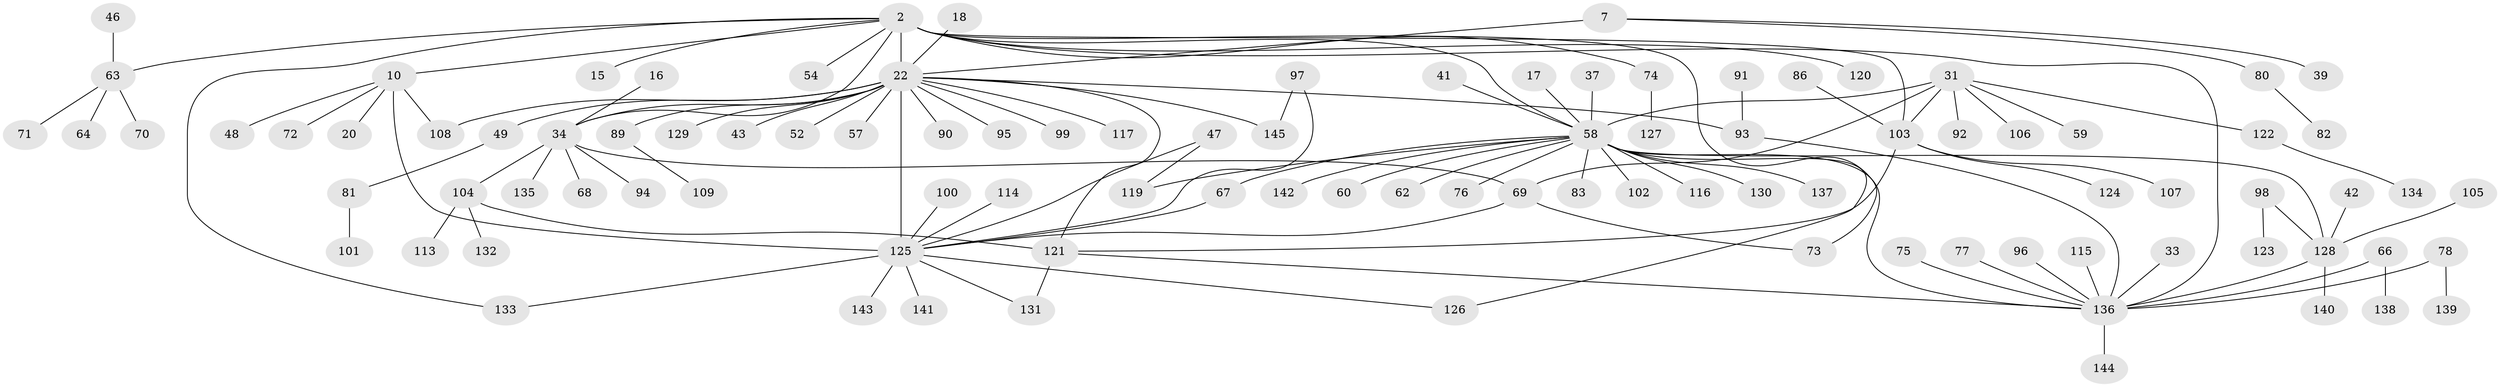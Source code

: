 // original degree distribution, {14: 0.006896551724137931, 6: 0.027586206896551724, 19: 0.006896551724137931, 7: 0.034482758620689655, 8: 0.020689655172413793, 21: 0.006896551724137931, 4: 0.06206896551724138, 10: 0.006896551724137931, 2: 0.22758620689655173, 1: 0.5172413793103449, 17: 0.006896551724137931, 3: 0.04827586206896552, 5: 0.027586206896551724}
// Generated by graph-tools (version 1.1) at 2025/51/03/04/25 21:51:08]
// undirected, 101 vertices, 119 edges
graph export_dot {
graph [start="1"]
  node [color=gray90,style=filled];
  2 [super="+1"];
  7;
  10;
  15;
  16;
  17;
  18;
  20;
  22 [super="+3"];
  31 [super="+28"];
  33 [super="+23"];
  34 [super="+27+4+9"];
  37 [super="+13"];
  39;
  41;
  42;
  43;
  46;
  47;
  48;
  49;
  52;
  54;
  57 [super="+53"];
  58 [super="+8+26+6"];
  59;
  60;
  62;
  63 [super="+24+45"];
  64;
  66;
  67;
  68;
  69 [super="+30+38"];
  70;
  71;
  72;
  73;
  74;
  75;
  76;
  77;
  78;
  80;
  81;
  82;
  83;
  86;
  89;
  90;
  91;
  92;
  93 [super="+65"];
  94;
  95;
  96;
  97 [super="+55"];
  98;
  99;
  100;
  101;
  102;
  103 [super="+35+19+25+44+50+56"];
  104 [super="+40+79"];
  105;
  106;
  107;
  108;
  109;
  113;
  114;
  115;
  116;
  117;
  119 [super="+29"];
  120;
  121 [super="+111+112+61+51"];
  122;
  123;
  124;
  125 [super="+88+110+36"];
  126;
  127;
  128 [super="+14"];
  129;
  130;
  131;
  132;
  133 [super="+118"];
  134;
  135;
  136 [super="+84+12"];
  137;
  138;
  139;
  140;
  141;
  142;
  143;
  144;
  145;
  2 -- 10 [weight=2];
  2 -- 74;
  2 -- 22 [weight=3];
  2 -- 73;
  2 -- 15;
  2 -- 54;
  2 -- 120;
  2 -- 58 [weight=2];
  2 -- 34 [weight=2];
  2 -- 63;
  2 -- 136;
  2 -- 103;
  2 -- 133;
  7 -- 22 [weight=2];
  7 -- 39;
  7 -- 80;
  10 -- 20;
  10 -- 48;
  10 -- 72;
  10 -- 108;
  10 -- 125;
  16 -- 34;
  17 -- 58;
  18 -- 22;
  22 -- 34 [weight=2];
  22 -- 43;
  22 -- 89;
  22 -- 90;
  22 -- 95;
  22 -- 117;
  22 -- 145;
  22 -- 129;
  22 -- 93 [weight=3];
  22 -- 99;
  22 -- 108;
  22 -- 49;
  22 -- 52;
  22 -- 57 [weight=2];
  22 -- 125 [weight=7];
  22 -- 121 [weight=2];
  31 -- 58 [weight=4];
  31 -- 59;
  31 -- 106;
  31 -- 122;
  31 -- 92;
  31 -- 69;
  31 -- 103;
  33 -- 136;
  34 -- 94;
  34 -- 69;
  34 -- 135;
  34 -- 68;
  34 -- 104;
  37 -- 58;
  41 -- 58;
  42 -- 128;
  46 -- 63;
  47 -- 125;
  47 -- 119;
  49 -- 81;
  58 -- 62;
  58 -- 67;
  58 -- 142;
  58 -- 128;
  58 -- 130;
  58 -- 136 [weight=2];
  58 -- 137;
  58 -- 76;
  58 -- 83;
  58 -- 102;
  58 -- 116;
  58 -- 60;
  58 -- 126;
  58 -- 119;
  63 -- 64;
  63 -- 70;
  63 -- 71;
  66 -- 138;
  66 -- 136;
  67 -- 125;
  69 -- 73;
  69 -- 125;
  74 -- 127;
  75 -- 136;
  77 -- 136;
  78 -- 139;
  78 -- 136;
  80 -- 82;
  81 -- 101;
  86 -- 103;
  89 -- 109;
  91 -- 93;
  93 -- 136 [weight=2];
  96 -- 136;
  97 -- 145;
  97 -- 125;
  98 -- 123;
  98 -- 128;
  100 -- 125;
  103 -- 107;
  103 -- 121;
  103 -- 124;
  104 -- 132;
  104 -- 113;
  104 -- 121;
  105 -- 128;
  114 -- 125;
  115 -- 136;
  121 -- 136 [weight=2];
  121 -- 131;
  122 -- 134;
  125 -- 131;
  125 -- 143;
  125 -- 141;
  125 -- 126;
  125 -- 133;
  128 -- 140;
  128 -- 136 [weight=2];
  136 -- 144;
}

